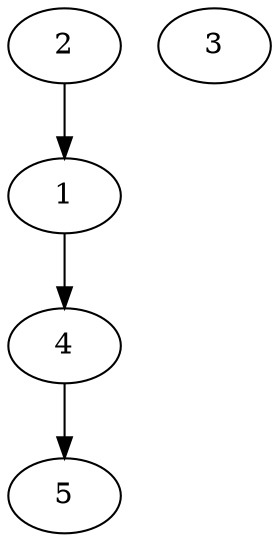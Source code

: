 digraph "Random_N5_EdgeDensity30%_P5.dot" {
	1	[Weight=37];
	2	[Weight=22];
	3	[Weight=20];
	4	[Weight=10];
	5	[Weight=26];
	1 -> 4 [Weight=6];
	2 -> 1 [Weight=20];
	4 -> 5 [Weight=9];
}
